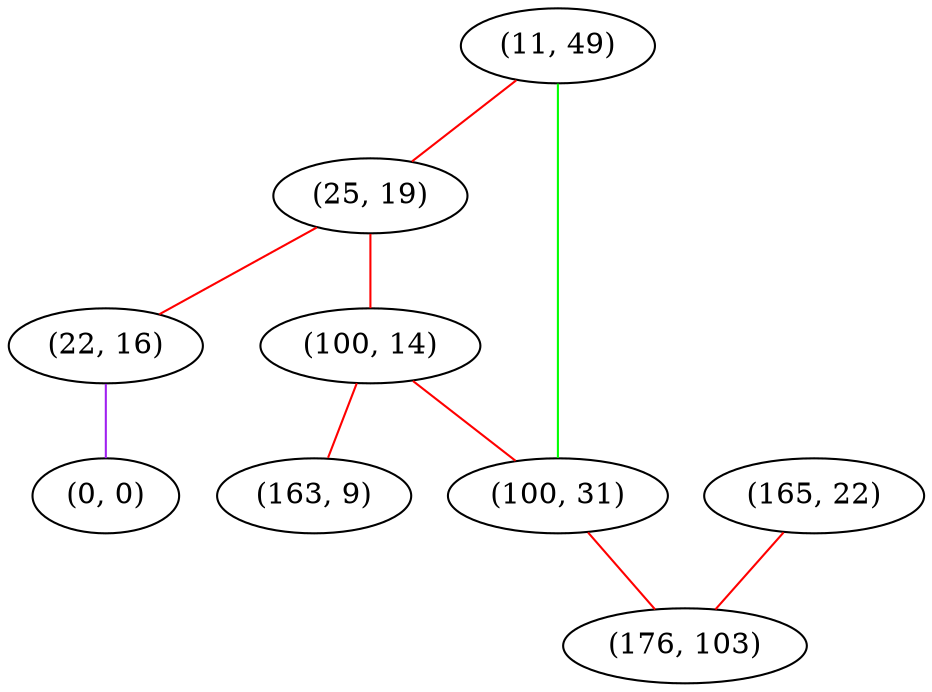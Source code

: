 graph "" {
"(11, 49)";
"(25, 19)";
"(22, 16)";
"(0, 0)";
"(100, 14)";
"(163, 9)";
"(165, 22)";
"(100, 31)";
"(176, 103)";
"(11, 49)" -- "(100, 31)"  [color=green, key=0, weight=2];
"(11, 49)" -- "(25, 19)"  [color=red, key=0, weight=1];
"(25, 19)" -- "(22, 16)"  [color=red, key=0, weight=1];
"(25, 19)" -- "(100, 14)"  [color=red, key=0, weight=1];
"(22, 16)" -- "(0, 0)"  [color=purple, key=0, weight=4];
"(100, 14)" -- "(100, 31)"  [color=red, key=0, weight=1];
"(100, 14)" -- "(163, 9)"  [color=red, key=0, weight=1];
"(165, 22)" -- "(176, 103)"  [color=red, key=0, weight=1];
"(100, 31)" -- "(176, 103)"  [color=red, key=0, weight=1];
}
